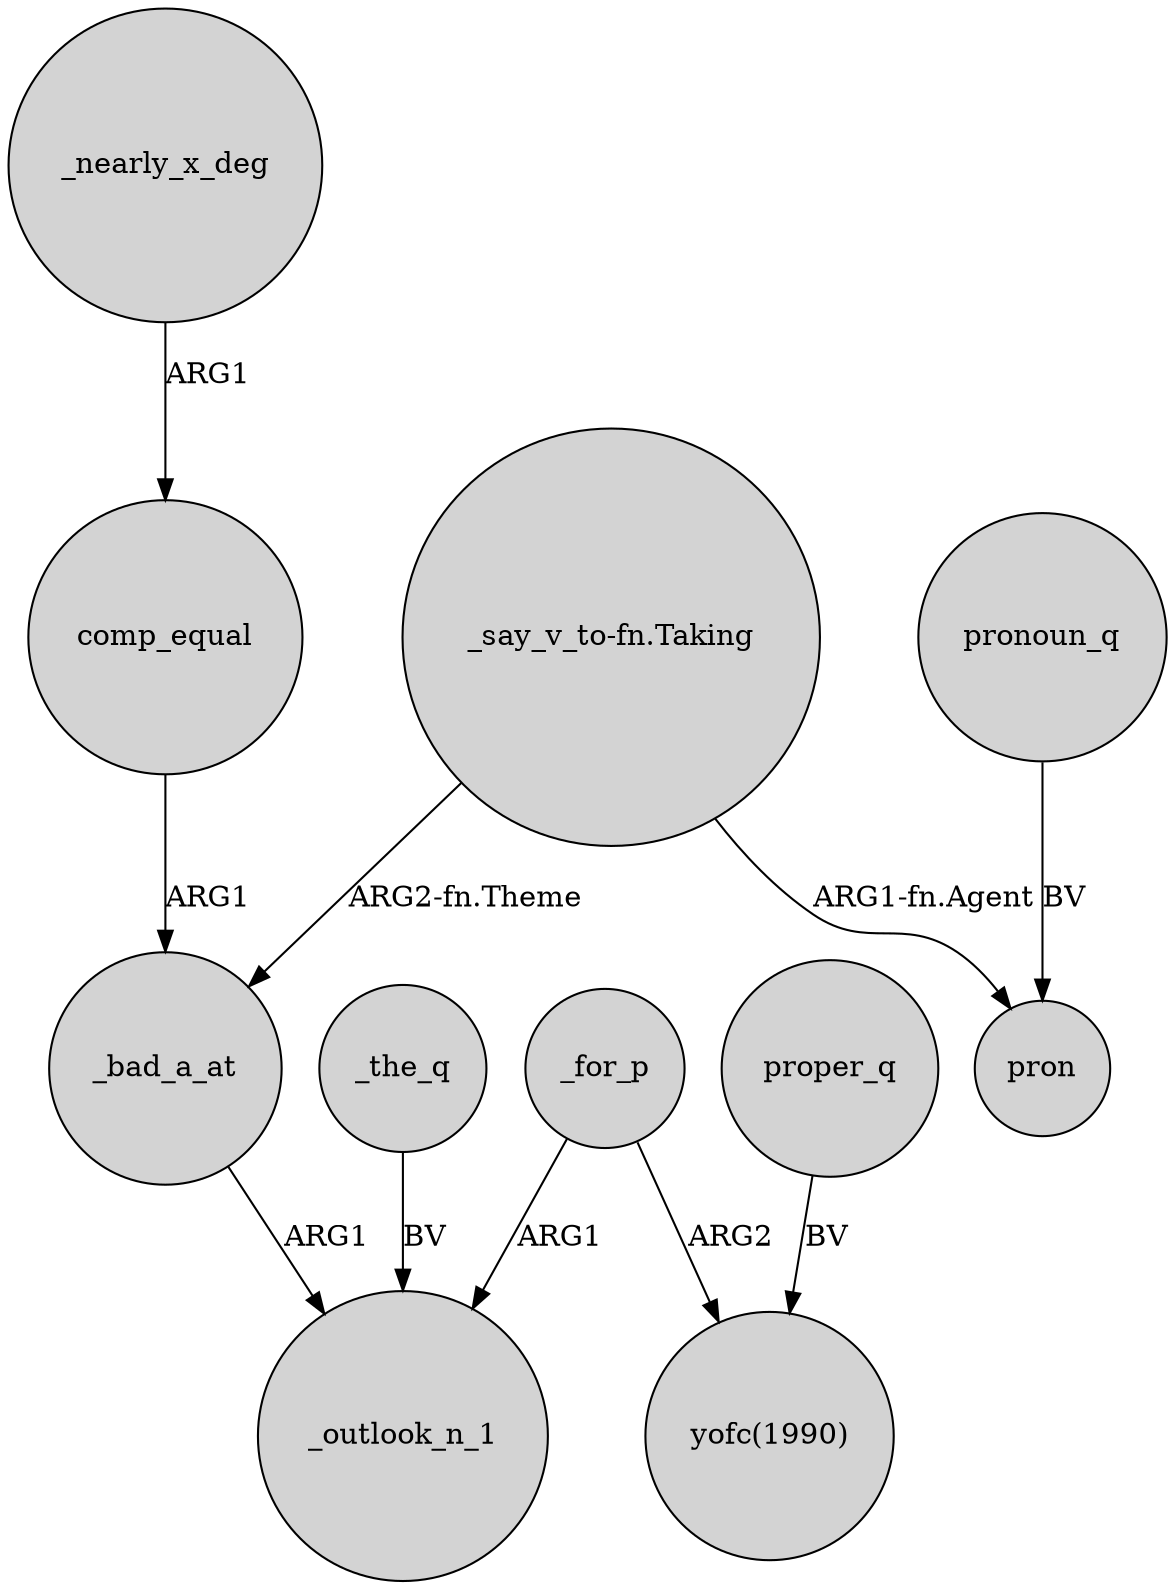 digraph {
	node [shape=circle style=filled]
	_nearly_x_deg -> comp_equal [label=ARG1]
	_bad_a_at -> _outlook_n_1 [label=ARG1]
	"_say_v_to-fn.Taking" -> _bad_a_at [label="ARG2-fn.Theme"]
	_for_p -> _outlook_n_1 [label=ARG1]
	_the_q -> _outlook_n_1 [label=BV]
	"_say_v_to-fn.Taking" -> pron [label="ARG1-fn.Agent"]
	proper_q -> "yofc(1990)" [label=BV]
	pronoun_q -> pron [label=BV]
	_for_p -> "yofc(1990)" [label=ARG2]
	comp_equal -> _bad_a_at [label=ARG1]
}
